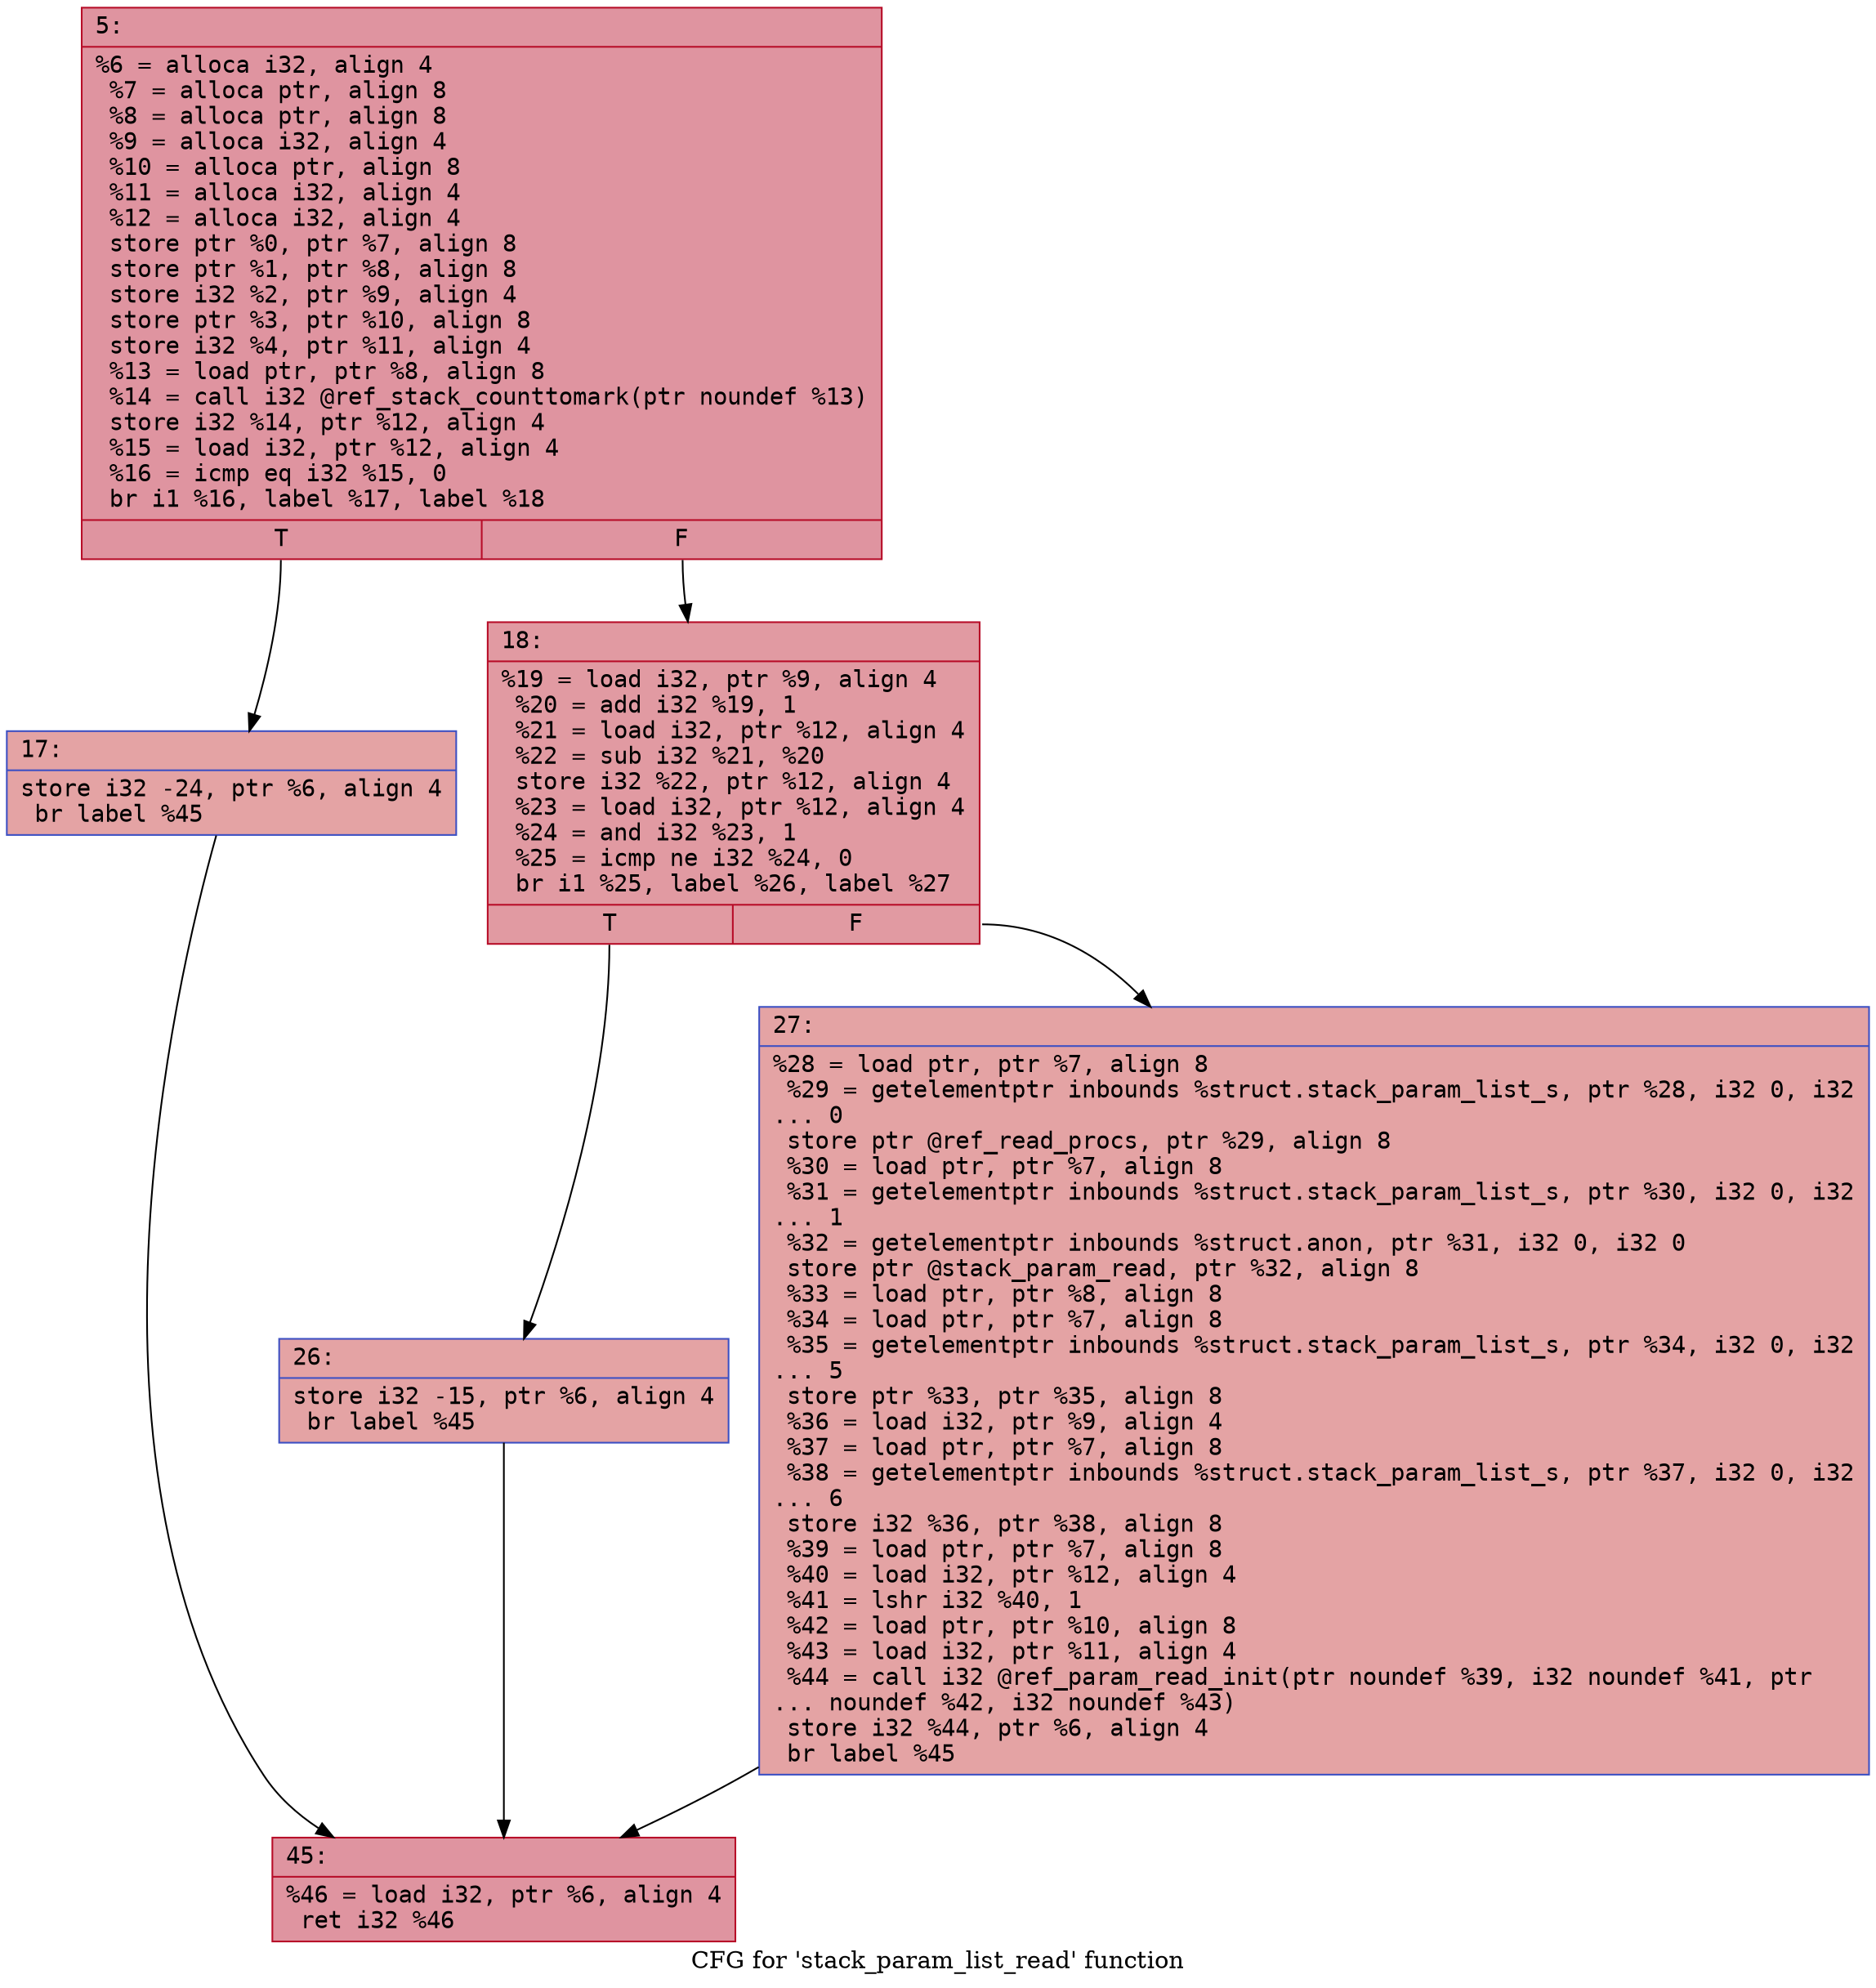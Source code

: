 digraph "CFG for 'stack_param_list_read' function" {
	label="CFG for 'stack_param_list_read' function";

	Node0x6000017af070 [shape=record,color="#b70d28ff", style=filled, fillcolor="#b70d2870" fontname="Courier",label="{5:\l|  %6 = alloca i32, align 4\l  %7 = alloca ptr, align 8\l  %8 = alloca ptr, align 8\l  %9 = alloca i32, align 4\l  %10 = alloca ptr, align 8\l  %11 = alloca i32, align 4\l  %12 = alloca i32, align 4\l  store ptr %0, ptr %7, align 8\l  store ptr %1, ptr %8, align 8\l  store i32 %2, ptr %9, align 4\l  store ptr %3, ptr %10, align 8\l  store i32 %4, ptr %11, align 4\l  %13 = load ptr, ptr %8, align 8\l  %14 = call i32 @ref_stack_counttomark(ptr noundef %13)\l  store i32 %14, ptr %12, align 4\l  %15 = load i32, ptr %12, align 4\l  %16 = icmp eq i32 %15, 0\l  br i1 %16, label %17, label %18\l|{<s0>T|<s1>F}}"];
	Node0x6000017af070:s0 -> Node0x6000017af0c0[tooltip="5 -> 17\nProbability 37.50%" ];
	Node0x6000017af070:s1 -> Node0x6000017af110[tooltip="5 -> 18\nProbability 62.50%" ];
	Node0x6000017af0c0 [shape=record,color="#3d50c3ff", style=filled, fillcolor="#c32e3170" fontname="Courier",label="{17:\l|  store i32 -24, ptr %6, align 4\l  br label %45\l}"];
	Node0x6000017af0c0 -> Node0x6000017af200[tooltip="17 -> 45\nProbability 100.00%" ];
	Node0x6000017af110 [shape=record,color="#b70d28ff", style=filled, fillcolor="#bb1b2c70" fontname="Courier",label="{18:\l|  %19 = load i32, ptr %9, align 4\l  %20 = add i32 %19, 1\l  %21 = load i32, ptr %12, align 4\l  %22 = sub i32 %21, %20\l  store i32 %22, ptr %12, align 4\l  %23 = load i32, ptr %12, align 4\l  %24 = and i32 %23, 1\l  %25 = icmp ne i32 %24, 0\l  br i1 %25, label %26, label %27\l|{<s0>T|<s1>F}}"];
	Node0x6000017af110:s0 -> Node0x6000017af160[tooltip="18 -> 26\nProbability 50.00%" ];
	Node0x6000017af110:s1 -> Node0x6000017af1b0[tooltip="18 -> 27\nProbability 50.00%" ];
	Node0x6000017af160 [shape=record,color="#3d50c3ff", style=filled, fillcolor="#c32e3170" fontname="Courier",label="{26:\l|  store i32 -15, ptr %6, align 4\l  br label %45\l}"];
	Node0x6000017af160 -> Node0x6000017af200[tooltip="26 -> 45\nProbability 100.00%" ];
	Node0x6000017af1b0 [shape=record,color="#3d50c3ff", style=filled, fillcolor="#c32e3170" fontname="Courier",label="{27:\l|  %28 = load ptr, ptr %7, align 8\l  %29 = getelementptr inbounds %struct.stack_param_list_s, ptr %28, i32 0, i32\l... 0\l  store ptr @ref_read_procs, ptr %29, align 8\l  %30 = load ptr, ptr %7, align 8\l  %31 = getelementptr inbounds %struct.stack_param_list_s, ptr %30, i32 0, i32\l... 1\l  %32 = getelementptr inbounds %struct.anon, ptr %31, i32 0, i32 0\l  store ptr @stack_param_read, ptr %32, align 8\l  %33 = load ptr, ptr %8, align 8\l  %34 = load ptr, ptr %7, align 8\l  %35 = getelementptr inbounds %struct.stack_param_list_s, ptr %34, i32 0, i32\l... 5\l  store ptr %33, ptr %35, align 8\l  %36 = load i32, ptr %9, align 4\l  %37 = load ptr, ptr %7, align 8\l  %38 = getelementptr inbounds %struct.stack_param_list_s, ptr %37, i32 0, i32\l... 6\l  store i32 %36, ptr %38, align 8\l  %39 = load ptr, ptr %7, align 8\l  %40 = load i32, ptr %12, align 4\l  %41 = lshr i32 %40, 1\l  %42 = load ptr, ptr %10, align 8\l  %43 = load i32, ptr %11, align 4\l  %44 = call i32 @ref_param_read_init(ptr noundef %39, i32 noundef %41, ptr\l... noundef %42, i32 noundef %43)\l  store i32 %44, ptr %6, align 4\l  br label %45\l}"];
	Node0x6000017af1b0 -> Node0x6000017af200[tooltip="27 -> 45\nProbability 100.00%" ];
	Node0x6000017af200 [shape=record,color="#b70d28ff", style=filled, fillcolor="#b70d2870" fontname="Courier",label="{45:\l|  %46 = load i32, ptr %6, align 4\l  ret i32 %46\l}"];
}
